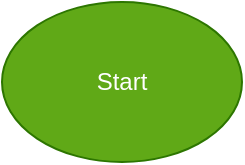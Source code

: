 <mxfile>
    <diagram id="Ceu2ScUNgZLISN1_j0fA" name="Страница 1">
        <mxGraphModel dx="594" dy="473" grid="1" gridSize="10" guides="1" tooltips="1" connect="1" arrows="1" fold="1" page="1" pageScale="1" pageWidth="827" pageHeight="1169" math="0" shadow="0">
            <root>
                <mxCell id="0"/>
                <mxCell id="1" parent="0"/>
                <mxCell id="2" value="Start" style="ellipse;whiteSpace=wrap;html=1;fillColor=#60a917;fontColor=#ffffff;strokeColor=#2D7600;" vertex="1" parent="1">
                    <mxGeometry x="220" width="120" height="80" as="geometry"/>
                </mxCell>
            </root>
        </mxGraphModel>
    </diagram>
</mxfile>